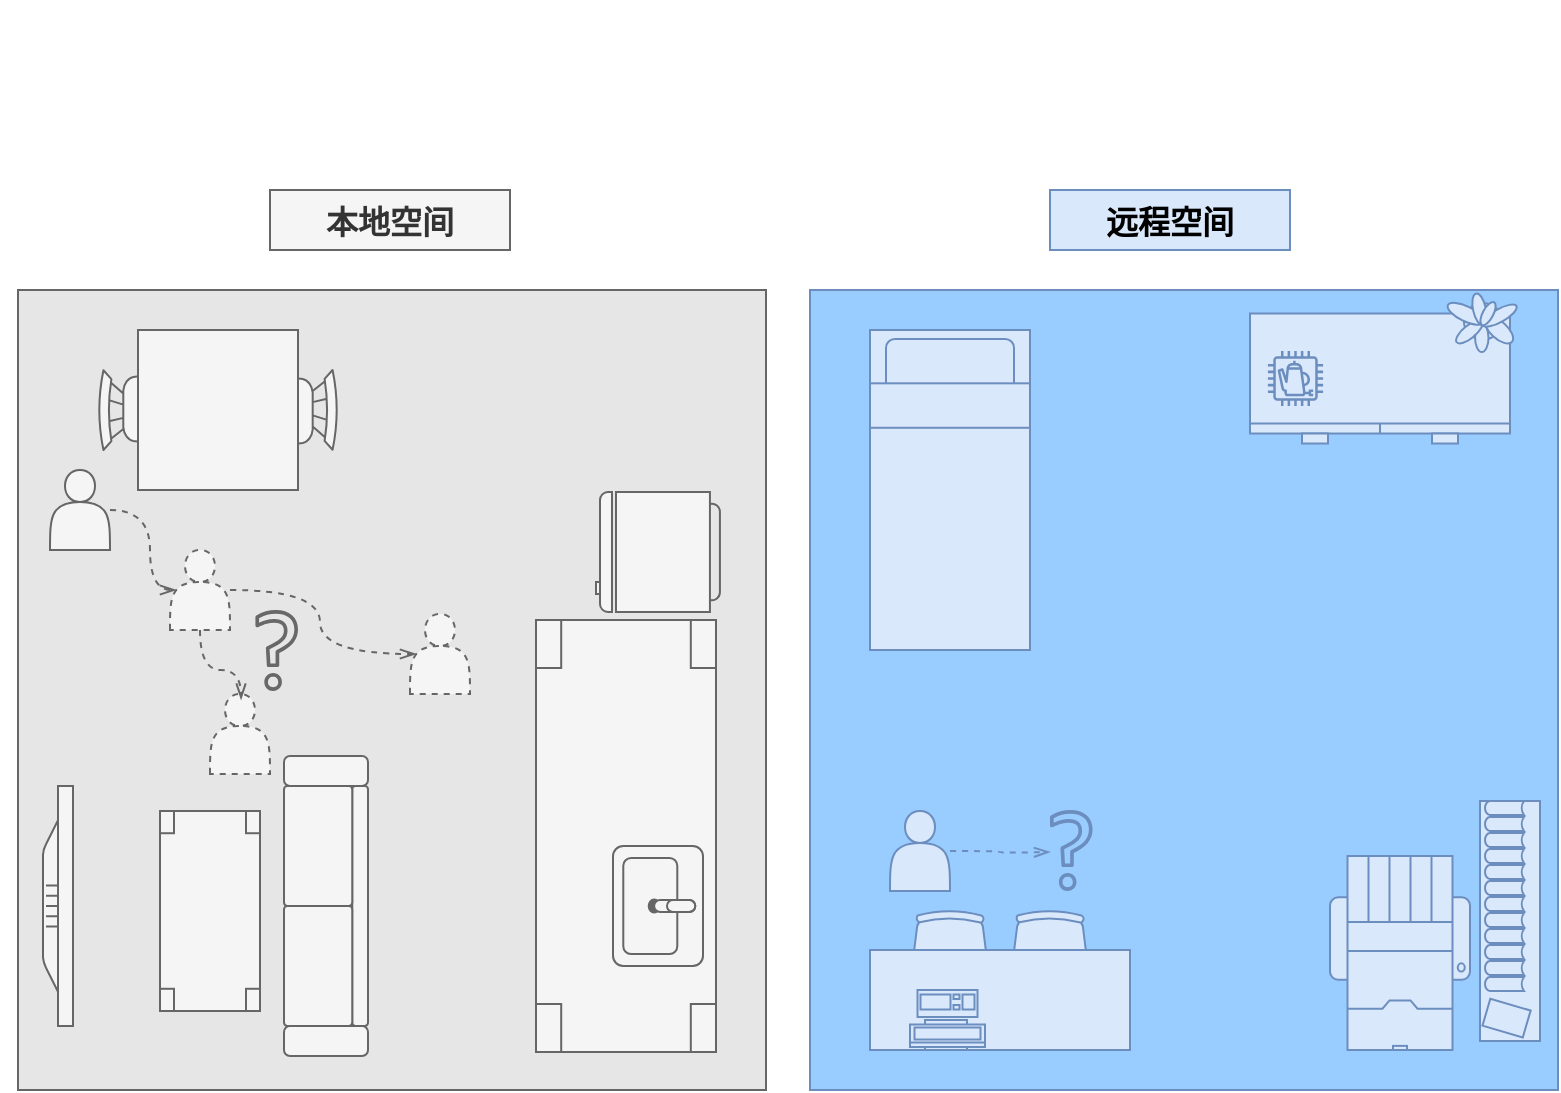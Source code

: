 <mxfile version="26.0.14">
  <diagram name="第 1 页" id="asRhSYfQ6HI6Udnyjbje">
    <mxGraphModel dx="1213" dy="815" grid="1" gridSize="10" guides="1" tooltips="1" connect="1" arrows="1" fold="1" page="1" pageScale="1" pageWidth="827" pageHeight="1169" math="0" shadow="0">
      <root>
        <mxCell id="0" />
        <mxCell id="1" parent="0" />
        <mxCell id="r4UIaw8VvWy1ddjUTdJO-49" value="" style="rounded=0;whiteSpace=wrap;html=1;pointerEvents=0;align=center;verticalAlign=top;fontFamily=Helvetica;fontSize=12;fillColor=#99CCFF;strokeColor=#6c8ebf;" vertex="1" parent="1">
          <mxGeometry x="460" y="200" width="374" height="400" as="geometry" />
        </mxCell>
        <mxCell id="r4UIaw8VvWy1ddjUTdJO-48" value="" style="rounded=0;whiteSpace=wrap;html=1;pointerEvents=0;align=center;verticalAlign=top;fontFamily=Helvetica;fontSize=12;fillColor=#E6E6E6;fontColor=#333333;strokeColor=#666666;" vertex="1" parent="1">
          <mxGeometry x="64" y="200" width="374" height="400" as="geometry" />
        </mxCell>
        <mxCell id="r4UIaw8VvWy1ddjUTdJO-31" value="" style="verticalLabelPosition=bottom;html=1;verticalAlign=top;align=center;shape=mxgraph.floorplan.dresser;fillColor=#dae8fc;strokeColor=#6c8ebf;" vertex="1" parent="1">
          <mxGeometry x="680" y="211.75" width="130" height="65" as="geometry" />
        </mxCell>
        <mxCell id="r4UIaw8VvWy1ddjUTdJO-5" value="" style="verticalLabelPosition=bottom;html=1;verticalAlign=top;align=center;shape=mxgraph.floorplan.table;rotation=90;fillColor=#f5f5f5;fontColor=#333333;strokeColor=#666666;" vertex="1" parent="1">
          <mxGeometry x="260" y="428" width="216" height="90" as="geometry" />
        </mxCell>
        <mxCell id="r4UIaw8VvWy1ddjUTdJO-8" value="" style="shape=image;html=1;verticalAlign=top;verticalLabelPosition=bottom;labelBackgroundColor=#ffffff;imageAspect=0;aspect=fixed;image=https://cdn0.iconfinder.com/data/icons/fastfood-29/64/coffee-cup-americano-tea-break-relax-drink-128.png;fillColor=#f5f5f5;fontColor=#333333;strokeColor=#666666;" vertex="1" parent="1">
          <mxGeometry x="334" y="390" width="38" height="38" as="geometry" />
        </mxCell>
        <mxCell id="r4UIaw8VvWy1ddjUTdJO-11" value="" style="sketch=0;outlineConnect=0;strokeColor=#6c8ebf;fillColor=#dae8fc;dashed=0;verticalLabelPosition=bottom;verticalAlign=top;align=center;html=1;fontSize=12;fontStyle=0;aspect=fixed;shape=mxgraph.aws4.resourceIcon;resIcon=mxgraph.aws4.coffee_pot;" vertex="1" parent="1">
          <mxGeometry x="685.5" y="227" width="34.5" height="34.5" as="geometry" />
        </mxCell>
        <mxCell id="r4UIaw8VvWy1ddjUTdJO-12" value="" style="verticalLabelPosition=bottom;html=1;verticalAlign=top;align=center;shape=mxgraph.floorplan.couch;rotation=90;fillColor=#f5f5f5;fontColor=#333333;strokeColor=#666666;" vertex="1" parent="1">
          <mxGeometry x="143" y="487" width="150" height="42" as="geometry" />
        </mxCell>
        <mxCell id="r4UIaw8VvWy1ddjUTdJO-24" value="" style="verticalLabelPosition=bottom;html=1;verticalAlign=top;align=center;shape=mxgraph.floorplan.sink_22;rotation=90;fillColor=#f5f5f5;fontColor=#333333;strokeColor=#666666;" vertex="1" parent="1">
          <mxGeometry x="354" y="485.5" width="60" height="45" as="geometry" />
        </mxCell>
        <mxCell id="r4UIaw8VvWy1ddjUTdJO-25" value="" style="verticalLabelPosition=bottom;html=1;verticalAlign=top;align=center;shape=mxgraph.floorplan.flat_tv;rotation=-90;fillColor=#f5f5f5;fontColor=#333333;strokeColor=#666666;" vertex="1" parent="1">
          <mxGeometry x="24" y="500.5" width="120" height="15" as="geometry" />
        </mxCell>
        <mxCell id="r4UIaw8VvWy1ddjUTdJO-26" value="" style="verticalLabelPosition=bottom;html=1;verticalAlign=top;align=center;shape=mxgraph.floorplan.bookcase;rotation=90;fillColor=#dae8fc;strokeColor=#6c8ebf;" vertex="1" parent="1">
          <mxGeometry x="750" y="500.5" width="120" height="30" as="geometry" />
        </mxCell>
        <mxCell id="r4UIaw8VvWy1ddjUTdJO-27" value="" style="verticalLabelPosition=bottom;html=1;verticalAlign=top;align=center;shape=mxgraph.floorplan.printer;fillColor=#dae8fc;strokeColor=#6c8ebf;" vertex="1" parent="1">
          <mxGeometry x="720" y="483" width="70" height="97" as="geometry" />
        </mxCell>
        <mxCell id="r4UIaw8VvWy1ddjUTdJO-29" value="" style="verticalLabelPosition=bottom;html=1;verticalAlign=top;align=center;shape=mxgraph.floorplan.plant;fillColor=#dae8fc;strokeColor=#6c8ebf;" vertex="1" parent="1">
          <mxGeometry x="780" y="200" width="30" height="31" as="geometry" />
        </mxCell>
        <mxCell id="r4UIaw8VvWy1ddjUTdJO-30" value="" style="verticalLabelPosition=bottom;html=1;verticalAlign=top;align=center;shape=mxgraph.floorplan.bed_single;fillColor=#dae8fc;strokeColor=#6c8ebf;" vertex="1" parent="1">
          <mxGeometry x="490" y="220" width="80" height="160" as="geometry" />
        </mxCell>
        <mxCell id="r4UIaw8VvWy1ddjUTdJO-39" value="" style="group;rotation=90;" vertex="1" connectable="0" parent="1">
          <mxGeometry x="90" y="20" width="320" height="390" as="geometry" />
        </mxCell>
        <mxCell id="r4UIaw8VvWy1ddjUTdJO-36" value="" style="verticalLabelPosition=bottom;html=1;verticalAlign=top;align=center;shape=mxgraph.floorplan.chair;shadow=0;pointerEvents=0;strokeColor=#666666;fontFamily=Helvetica;fontSize=12;fontColor=#333333;fillColor=#f5f5f5;gradientColor=none;rotation=90;" vertex="1" parent="r4UIaw8VvWy1ddjUTdJO-39">
          <mxGeometry x="88" y="214" width="40" height="52" as="geometry" />
        </mxCell>
        <mxCell id="r4UIaw8VvWy1ddjUTdJO-37" value="" style="verticalLabelPosition=bottom;html=1;verticalAlign=top;align=center;shape=mxgraph.floorplan.chair;shadow=0;rotation=270;pointerEvents=0;strokeColor=#666666;fontFamily=Helvetica;fontSize=12;fontColor=#333333;fillColor=#f5f5f5;gradientColor=none;" vertex="1" parent="r4UIaw8VvWy1ddjUTdJO-39">
          <mxGeometry x="20" y="214" width="40" height="52" as="geometry" />
        </mxCell>
        <mxCell id="r4UIaw8VvWy1ddjUTdJO-38" value="" style="shape=rect;shadow=0;html=1;pointerEvents=0;strokeColor=#666666;align=center;verticalAlign=top;fontFamily=Helvetica;fontSize=12;fontColor=#333333;fillColor=#f5f5f5;gradientColor=none;rotation=90;" vertex="1" parent="r4UIaw8VvWy1ddjUTdJO-39">
          <mxGeometry x="34" y="200" width="80" height="80" as="geometry" />
        </mxCell>
        <mxCell id="r4UIaw8VvWy1ddjUTdJO-50" value="&lt;font style=&quot;font-size: 16px;&quot;&gt;&lt;b&gt;本地空间&lt;/b&gt;&lt;/font&gt;" style="rounded=0;whiteSpace=wrap;html=1;pointerEvents=0;strokeColor=#666666;align=center;verticalAlign=top;fontFamily=Helvetica;fontSize=12;fontColor=#333333;fillColor=#f5f5f5;" vertex="1" parent="r4UIaw8VvWy1ddjUTdJO-39">
          <mxGeometry x="100" y="130" width="120" height="30" as="geometry" />
        </mxCell>
        <mxCell id="r4UIaw8VvWy1ddjUTdJO-55" value="" style="shape=actor;whiteSpace=wrap;html=1;pointerEvents=0;strokeColor=#666666;align=center;verticalAlign=top;fontFamily=Helvetica;fontSize=12;fontColor=#333333;fillColor=#f5f5f5;gradientColor=none;dashed=1;" vertex="1" parent="r4UIaw8VvWy1ddjUTdJO-39">
          <mxGeometry x="50" y="310" width="30" height="40" as="geometry" />
        </mxCell>
        <mxCell id="r4UIaw8VvWy1ddjUTdJO-77" value="" style="sketch=0;outlineConnect=0;fillColor=light-dark(#686868, #1a1a1a);strokeColor=#666666;dashed=0;verticalLabelPosition=bottom;verticalAlign=top;align=center;html=1;fontSize=12;fontStyle=0;aspect=fixed;pointerEvents=1;shape=mxgraph.aws4.question;rounded=0;fontFamily=Helvetica;fontColor=#333333;" vertex="1" parent="r4UIaw8VvWy1ddjUTdJO-39">
          <mxGeometry x="92.71" y="340" width="21.29" height="40.5" as="geometry" />
        </mxCell>
        <mxCell id="r4UIaw8VvWy1ddjUTdJO-40" value="" style="verticalLabelPosition=bottom;html=1;verticalAlign=top;align=center;shape=mxgraph.floorplan.refrigerator;pointerEvents=0;strokeColor=#666666;fontFamily=Helvetica;fontSize=12;fontColor=#333333;fillColor=#f5f5f5;gradientColor=none;rotation=90;" vertex="1" parent="1">
          <mxGeometry x="354" y="300" width="60" height="62" as="geometry" />
        </mxCell>
        <mxCell id="r4UIaw8VvWy1ddjUTdJO-44" value="" style="group" vertex="1" connectable="0" parent="1">
          <mxGeometry x="490" y="510" width="130" height="70" as="geometry" />
        </mxCell>
        <mxCell id="r4UIaw8VvWy1ddjUTdJO-46" value="" style="verticalLabelPosition=bottom;html=1;verticalAlign=top;align=center;shape=mxgraph.floorplan.office_chair;shadow=0;pointerEvents=0;strokeColor=#6c8ebf;fontFamily=Helvetica;fontSize=12;fillColor=#dae8fc;" vertex="1" parent="r4UIaw8VvWy1ddjUTdJO-44">
          <mxGeometry x="70" width="40" height="43" as="geometry" />
        </mxCell>
        <mxCell id="r4UIaw8VvWy1ddjUTdJO-41" value="" style="verticalLabelPosition=bottom;html=1;verticalAlign=top;align=center;shape=mxgraph.floorplan.office_chair;shadow=0;pointerEvents=0;strokeColor=#6c8ebf;fontFamily=Helvetica;fontSize=12;fillColor=#dae8fc;" vertex="1" parent="r4UIaw8VvWy1ddjUTdJO-44">
          <mxGeometry x="20" width="40" height="43" as="geometry" />
        </mxCell>
        <mxCell id="r4UIaw8VvWy1ddjUTdJO-42" value="" style="shape=rect;shadow=0;html=1;pointerEvents=0;strokeColor=#6c8ebf;align=center;verticalAlign=top;fontFamily=Helvetica;fontSize=12;fillColor=#dae8fc;" vertex="1" parent="r4UIaw8VvWy1ddjUTdJO-44">
          <mxGeometry y="20" width="130" height="50" as="geometry" />
        </mxCell>
        <mxCell id="r4UIaw8VvWy1ddjUTdJO-43" value="" style="verticalLabelPosition=bottom;html=1;verticalAlign=top;align=center;shape=mxgraph.floorplan.workstation;shadow=0;flipV=1;pointerEvents=0;strokeColor=#6c8ebf;fontFamily=Helvetica;fontSize=12;fillColor=#dae8fc;" vertex="1" parent="r4UIaw8VvWy1ddjUTdJO-44">
          <mxGeometry x="20" y="40" width="37.5" height="30" as="geometry" />
        </mxCell>
        <mxCell id="r4UIaw8VvWy1ddjUTdJO-47" value="" style="shape=actor;whiteSpace=wrap;html=1;pointerEvents=0;strokeColor=#666666;align=center;verticalAlign=top;fontFamily=Helvetica;fontSize=12;fontColor=#333333;fillColor=#f5f5f5;gradientColor=none;" vertex="1" parent="1">
          <mxGeometry x="80" y="290" width="30" height="40" as="geometry" />
        </mxCell>
        <mxCell id="r4UIaw8VvWy1ddjUTdJO-51" value="&lt;font style=&quot;font-size: 16px;&quot;&gt;&lt;b&gt;远程空间&lt;/b&gt;&lt;/font&gt;" style="rounded=0;whiteSpace=wrap;html=1;pointerEvents=0;strokeColor=#6c8ebf;align=center;verticalAlign=top;fontFamily=Helvetica;fontSize=12;fillColor=#dae8fc;" vertex="1" parent="1">
          <mxGeometry x="580" y="150" width="120" height="30" as="geometry" />
        </mxCell>
        <mxCell id="r4UIaw8VvWy1ddjUTdJO-60" style="edgeStyle=orthogonalEdgeStyle;rounded=0;orthogonalLoop=1;jettySize=auto;html=1;entryX=0.1;entryY=0.5;entryDx=0;entryDy=0;entryPerimeter=0;fontFamily=Helvetica;fontSize=12;fontColor=default;curved=1;endArrow=openThin;endFill=0;dashed=1;fillColor=#f5f5f5;strokeColor=#666666;" edge="1" parent="1" source="r4UIaw8VvWy1ddjUTdJO-47" target="r4UIaw8VvWy1ddjUTdJO-55">
          <mxGeometry relative="1" as="geometry" />
        </mxCell>
        <mxCell id="r4UIaw8VvWy1ddjUTdJO-63" style="edgeStyle=orthogonalEdgeStyle;rounded=0;orthogonalLoop=1;jettySize=auto;html=1;fontFamily=Helvetica;fontSize=12;fontColor=default;curved=1;fillColor=#dae8fc;strokeColor=#6c8ebf;endArrow=openThin;endFill=0;dashed=1;" edge="1" parent="1" source="r4UIaw8VvWy1ddjUTdJO-61">
          <mxGeometry relative="1" as="geometry">
            <mxPoint x="580" y="481" as="targetPoint" />
          </mxGeometry>
        </mxCell>
        <mxCell id="r4UIaw8VvWy1ddjUTdJO-61" value="" style="shape=actor;whiteSpace=wrap;html=1;pointerEvents=0;strokeColor=#6c8ebf;align=center;verticalAlign=top;fontFamily=Helvetica;fontSize=12;fillColor=#dae8fc;" vertex="1" parent="1">
          <mxGeometry x="500" y="460.5" width="30" height="40" as="geometry" />
        </mxCell>
        <mxCell id="r4UIaw8VvWy1ddjUTdJO-64" value="" style="sketch=0;outlineConnect=0;fillColor=light-dark(#6c8ebf, #1d293b);strokeColor=#6c8ebf;dashed=0;verticalLabelPosition=bottom;verticalAlign=top;align=center;html=1;fontSize=12;fontStyle=0;aspect=fixed;pointerEvents=1;shape=mxgraph.aws4.question;rounded=0;fontFamily=Helvetica;" vertex="1" parent="1">
          <mxGeometry x="580" y="460" width="21.29" height="40.5" as="geometry" />
        </mxCell>
        <mxCell id="r4UIaw8VvWy1ddjUTdJO-65" value="" style="verticalLabelPosition=bottom;html=1;verticalAlign=top;align=center;shape=mxgraph.floorplan.table;rounded=0;pointerEvents=0;strokeColor=#666666;fontFamily=Helvetica;fontSize=12;fontColor=#333333;fillColor=#f5f5f5;rotation=90;" vertex="1" parent="1">
          <mxGeometry x="110" y="485.5" width="100" height="50" as="geometry" />
        </mxCell>
        <mxCell id="r4UIaw8VvWy1ddjUTdJO-72" value="" style="shape=actor;whiteSpace=wrap;html=1;pointerEvents=0;strokeColor=#666666;align=center;verticalAlign=top;fontFamily=Helvetica;fontSize=12;fontColor=#333333;fillColor=#f5f5f5;gradientColor=none;dashed=1;" vertex="1" parent="1">
          <mxGeometry x="260" y="362" width="30" height="40" as="geometry" />
        </mxCell>
        <mxCell id="r4UIaw8VvWy1ddjUTdJO-73" value="" style="shape=actor;whiteSpace=wrap;html=1;pointerEvents=0;strokeColor=#666666;align=center;verticalAlign=top;fontFamily=Helvetica;fontSize=12;fontColor=#333333;fillColor=#f5f5f5;gradientColor=none;dashed=1;" vertex="1" parent="1">
          <mxGeometry x="160" y="402" width="30" height="40" as="geometry" />
        </mxCell>
        <mxCell id="r4UIaw8VvWy1ddjUTdJO-74" style="edgeStyle=orthogonalEdgeStyle;rounded=0;orthogonalLoop=1;jettySize=auto;html=1;entryX=0.518;entryY=0.07;entryDx=0;entryDy=0;entryPerimeter=0;fontFamily=Helvetica;fontSize=12;fontColor=default;curved=1;fillColor=#f5f5f5;strokeColor=#666666;endArrow=openThin;endFill=0;dashed=1;" edge="1" parent="1" source="r4UIaw8VvWy1ddjUTdJO-55" target="r4UIaw8VvWy1ddjUTdJO-73">
          <mxGeometry relative="1" as="geometry" />
        </mxCell>
        <mxCell id="r4UIaw8VvWy1ddjUTdJO-76" style="edgeStyle=orthogonalEdgeStyle;rounded=0;orthogonalLoop=1;jettySize=auto;html=1;entryX=0.1;entryY=0.5;entryDx=0;entryDy=0;entryPerimeter=0;fontFamily=Helvetica;fontSize=12;fontColor=default;curved=1;fillColor=#f5f5f5;strokeColor=#666666;endArrow=openThin;endFill=0;dashed=1;" edge="1" parent="1" source="r4UIaw8VvWy1ddjUTdJO-55" target="r4UIaw8VvWy1ddjUTdJO-72">
          <mxGeometry relative="1" as="geometry" />
        </mxCell>
      </root>
    </mxGraphModel>
  </diagram>
</mxfile>
